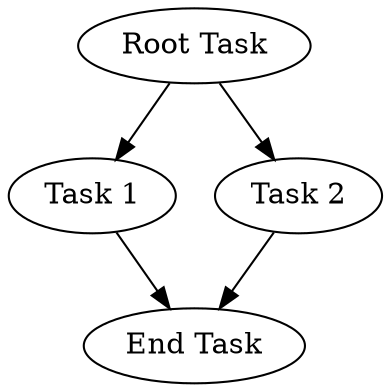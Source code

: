 digraph DataAggregation {
    root [label="Root Task", size=500];  // 500 FLOPs
    Task1 [label="Task 1", size=500];    // 500 FLOPs
    Task2 [label="Task 2", size=500];    // 500 FLOPs
    end [label="End Task", size=1000];   // 1000 FLOPs (Aggregator)

    root -> Task1 [size=300];  // 300 units of data from root to Task 1
    root -> Task2 [size=300];  // 300 units of data from root to Task 2
    Task1 -> end [size=200];   // 200 units of data from Task 1 to end
    Task2 -> end [size=200];   // 200 units of data from Task 2 to end
}

